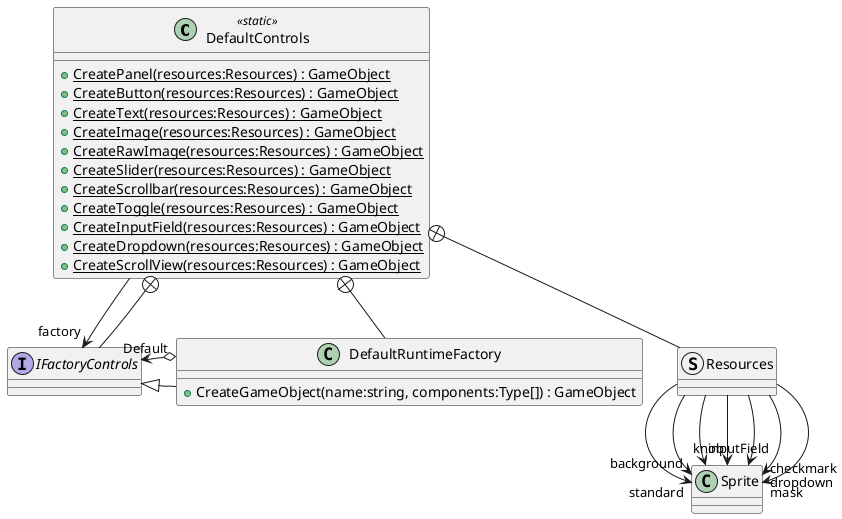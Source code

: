 @startuml
class DefaultControls <<static>> {
    + {static} CreatePanel(resources:Resources) : GameObject
    + {static} CreateButton(resources:Resources) : GameObject
    + {static} CreateText(resources:Resources) : GameObject
    + {static} CreateImage(resources:Resources) : GameObject
    + {static} CreateRawImage(resources:Resources) : GameObject
    + {static} CreateSlider(resources:Resources) : GameObject
    + {static} CreateScrollbar(resources:Resources) : GameObject
    + {static} CreateToggle(resources:Resources) : GameObject
    + {static} CreateInputField(resources:Resources) : GameObject
    + {static} CreateDropdown(resources:Resources) : GameObject
    + {static} CreateScrollView(resources:Resources) : GameObject
}
interface IFactoryControls {
}
class DefaultRuntimeFactory {
    + CreateGameObject(name:string, components:Type[]) : GameObject
}
struct Resources {
}
DefaultControls --> "factory" IFactoryControls
DefaultControls +-- IFactoryControls
DefaultControls +-- DefaultRuntimeFactory
IFactoryControls <|-- DefaultRuntimeFactory
DefaultRuntimeFactory o-> "Default" IFactoryControls
DefaultControls +-- Resources
Resources --> "standard" Sprite
Resources --> "background" Sprite
Resources --> "inputField" Sprite
Resources --> "knob" Sprite
Resources --> "checkmark" Sprite
Resources --> "dropdown" Sprite
Resources --> "mask" Sprite
@enduml
